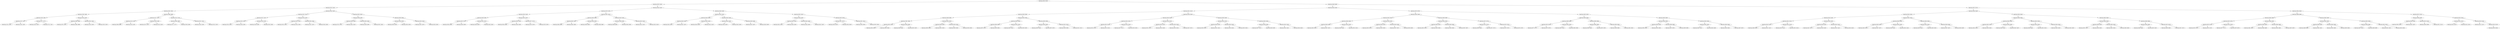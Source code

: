 digraph G{
935748350 [label="Node{data=[6923, 6923]}"]
935748350 -> 137132925
137132925 [label="Node{data=[6335, 6335]}"]
137132925 -> 143088407
143088407 [label="Node{data=[5323, 5323]}"]
143088407 -> 298189013
298189013 [label="Node{data=[3822, 3822]}"]
298189013 -> 361972097
361972097 [label="Node{data=[1838, 1838]}"]
361972097 -> 2123315165
2123315165 [label="Node{data=[1636, 1636]}"]
2123315165 -> 1281524984
1281524984 [label="Node{data=[1437, 1437]}"]
1281524984 -> 1837364489
1837364489 [label="Node{data=[1410, 1410]}"]
1281524984 -> 1645428337
1645428337 [label="Node{data=[1455, 1455]}"]
2123315165 -> 1696975921
1696975921 [label="Node{data=[1677, 1677]}"]
1696975921 -> 1035522345
1035522345 [label="Node{data=[1642, 1642]}"]
1696975921 -> 1331773482
1331773482 [label="Node{data=[1742, 1742]}"]
361972097 -> 888803073
888803073 [label="Node{data=[3236, 3236]}"]
888803073 -> 2138380779
2138380779 [label="Node{data=[2986, 2986]}"]
2138380779 -> 79675061
79675061 [label="Node{data=[2975, 2975]}"]
2138380779 -> 1092279832
1092279832 [label="Node{data=[2988, 2988]}"]
888803073 -> 637293373
637293373 [label="Node{data=[3342, 3342]}"]
637293373 -> 1922149416
1922149416 [label="Node{data=[3250, 3250]}"]
637293373 -> 195227353
195227353 [label="Node{data=[3355, 3355]}"]
298189013 -> 484379563
484379563 [label="Node{data=[4689, 4689]}"]
484379563 -> 1534973622
1534973622 [label="Node{data=[4157, 4157]}"]
1534973622 -> 619893021
619893021 [label="Node{data=[4126, 4126]}"]
619893021 -> 951727996
951727996 [label="Node{data=[4098, 4098]}"]
619893021 -> 1557979539
1557979539 [label="Node{data=[4145, 4145]}"]
1534973622 -> 1763792088
1763792088 [label="Node{data=[4198, 4198]}"]
1763792088 -> 1533610712
1533610712 [label="Node{data=[4197, 4197]}"]
1763792088 -> 847365918
847365918 [label="Node{data=[4218, 4218]}"]
484379563 -> 157968548
157968548 [label="Node{data=[5154, 5154]}"]
157968548 -> 1779333829
1779333829 [label="Node{data=[4969, 4969]}"]
1779333829 -> 2040697494
2040697494 [label="Node{data=[4717, 4717]}"]
1779333829 -> 1160188811
1160188811 [label="Node{data=[5058, 5058]}"]
157968548 -> 525499587
525499587 [label="Node{data=[5321, 5321]}"]
525499587 -> 101971390
101971390 [label="Node{data=[5320, 5320]}"]
525499587 -> 1799942600
1799942600 [label="Node{data=[5322, 5322]}"]
143088407 -> 378412129
378412129 [label="Node{data=[5642, 5642]}"]
378412129 -> 448192023
448192023 [label="Node{data=[5331, 5331]}"]
448192023 -> 51472122
51472122 [label="Node{data=[5327, 5327]}"]
51472122 -> 796594657
796594657 [label="Node{data=[5325, 5325]}"]
796594657 -> 1240497531
1240497531 [label="Node{data=[5324, 5324]}"]
796594657 -> 1696224308
1696224308 [label="Node{data=[5326, 5326]}"]
51472122 -> 1840568539
1840568539 [label="Node{data=[5329, 5329]}"]
1840568539 -> 439826581
439826581 [label="Node{data=[5328, 5328]}"]
1840568539 -> 1357284621
1357284621 [label="Node{data=[5330, 5330]}"]
448192023 -> 1735053521
1735053521 [label="Node{data=[5335, 5335]}"]
1735053521 -> 752074471
752074471 [label="Node{data=[5333, 5333]}"]
752074471 -> 260298872
260298872 [label="Node{data=[5332, 5332]}"]
752074471 -> 1806297704
1806297704 [label="Node{data=[5334, 5334]}"]
1735053521 -> 1525961620
1525961620 [label="Node{data=[5364, 5364]}"]
1525961620 -> 1801579179
1801579179 [label="Node{data=[5357, 5357]}"]
1525961620 -> 2058403751
2058403751 [label="Node{data=[5634, 5634]}"]
378412129 -> 1584328755
1584328755 [label="Node{data=[6302, 6302]}"]
1584328755 -> 645820569
645820569 [label="Node{data=[6298, 6298]}"]
645820569 -> 1110368847
1110368847 [label="Node{data=[5828, 5828]}"]
1110368847 -> 1025257514
1025257514 [label="Node{data=[5734, 5734]}"]
1110368847 -> 341483730
341483730 [label="Node{data=[5841, 5841]}"]
645820569 -> 1106632824
1106632824 [label="Node{data=[6300, 6300]}"]
1106632824 -> 1954303635
1954303635 [label="Node{data=[6299, 6299]}"]
1106632824 -> 683519318
683519318 [label="Node{data=[6301, 6301]}"]
1584328755 -> 1763759267
1763759267 [label="Node{data=[6306, 6306]}"]
1763759267 -> 121114591
121114591 [label="Node{data=[6304, 6304]}"]
121114591 -> 287752573
287752573 [label="Node{data=[6303, 6303]}"]
121114591 -> 1421089042
1421089042 [label="Node{data=[6305, 6305]}"]
1763759267 -> 996035307
996035307 [label="Node{data=[6333, 6333]}"]
996035307 -> 2086661288
2086661288 [label="Node{data=[6307, 6307]}"]
996035307 -> 1540749175
1540749175 [label="Node{data=[6334, 6334]}"]
137132925 -> 803015062
803015062 [label="Node{data=[6424, 6424]}"]
803015062 -> 1721571220
1721571220 [label="Node{data=[6379, 6379]}"]
1721571220 -> 1705282883
1705282883 [label="Node{data=[6343, 6343]}"]
1705282883 -> 289317071
289317071 [label="Node{data=[6339, 6339]}"]
289317071 -> 1449695943
1449695943 [label="Node{data=[6337, 6337]}"]
1449695943 -> 1489438249
1489438249 [label="Node{data=[6336, 6336]}"]
1449695943 -> 424167143
424167143 [label="Node{data=[6338, 6338]}"]
289317071 -> 2098509273
2098509273 [label="Node{data=[6341, 6341]}"]
2098509273 -> 1874376222
1874376222 [label="Node{data=[6340, 6340]}"]
2098509273 -> 263066510
263066510 [label="Node{data=[6342, 6342]}"]
1705282883 -> 1409946594
1409946594 [label="Node{data=[6367, 6367]}"]
1409946594 -> 216583879
216583879 [label="Node{data=[6345, 6345]}"]
216583879 -> 650809602
650809602 [label="Node{data=[6344, 6344]}"]
216583879 -> 1502073910
1502073910 [label="Node{data=[6346, 6346]}"]
1409946594 -> 1570134503
1570134503 [label="Node{data=[6377, 6377]}"]
1570134503 -> 398604900
398604900 [label="Node{data=[6376, 6376]}"]
1570134503 -> 1702030111
1702030111 [label="Node{data=[6378, 6378]}"]
1721571220 -> 45327843
45327843 [label="Node{data=[6387, 6387]}"]
45327843 -> 1829080371
1829080371 [label="Node{data=[6383, 6383]}"]
1829080371 -> 1804766189
1804766189 [label="Node{data=[6381, 6381]}"]
1804766189 -> 424325011
424325011 [label="Node{data=[6380, 6380]}"]
1804766189 -> 113872356
113872356 [label="Node{data=[6382, 6382]}"]
1829080371 -> 1206187035
1206187035 [label="Node{data=[6385, 6385]}"]
1206187035 -> 945214185
945214185 [label="Node{data=[6384, 6384]}"]
1206187035 -> 1949094983
1949094983 [label="Node{data=[6386, 6386]}"]
45327843 -> 1052823947
1052823947 [label="Node{data=[6420, 6420]}"]
1052823947 -> 1592049252
1592049252 [label="Node{data=[6389, 6389]}"]
1592049252 -> 1353445067
1353445067 [label="Node{data=[6388, 6388]}"]
1592049252 -> 1110939253
1110939253 [label="Node{data=[6394, 6394]}"]
1052823947 -> 2051230513
2051230513 [label="Node{data=[6422, 6422]}"]
2051230513 -> 19914115
19914115 [label="Node{data=[6421, 6421]}"]
2051230513 -> 243115739
243115739 [label="Node{data=[6423, 6423]}"]
803015062 -> 1887903071
1887903071 [label="Node{data=[6440, 6440]}"]
1887903071 -> 276679357
276679357 [label="Node{data=[6432, 6432]}"]
276679357 -> 1866587892
1866587892 [label="Node{data=[6428, 6428]}"]
1866587892 -> 216655545
216655545 [label="Node{data=[6426, 6426]}"]
216655545 -> 1154252702
1154252702 [label="Node{data=[6425, 6425]}"]
216655545 -> 983199128
983199128 [label="Node{data=[6427, 6427]}"]
1866587892 -> 1531818561
1531818561 [label="Node{data=[6430, 6430]}"]
1531818561 -> 408050623
408050623 [label="Node{data=[6429, 6429]}"]
1531818561 -> 1069934500
1069934500 [label="Node{data=[6431, 6431]}"]
276679357 -> 1448782697
1448782697 [label="Node{data=[6436, 6436]}"]
1448782697 -> 1614009433
1614009433 [label="Node{data=[6434, 6434]}"]
1614009433 -> 1781986371
1781986371 [label="Node{data=[6433, 6433]}"]
1614009433 -> 2053035622
2053035622 [label="Node{data=[6435, 6435]}"]
1448782697 -> 2036087719
2036087719 [label="Node{data=[6438, 6438]}"]
2036087719 -> 120830409
120830409 [label="Node{data=[6437, 6437]}"]
2036087719 -> 1526387072
1526387072 [label="Node{data=[6439, 6439]}"]
1887903071 -> 1453048159
1453048159 [label="Node{data=[6915, 6915]}"]
1453048159 -> 1317161256
1317161256 [label="Node{data=[6444, 6444]}"]
1317161256 -> 1415929024
1415929024 [label="Node{data=[6442, 6442]}"]
1415929024 -> 1478484253
1478484253 [label="Node{data=[6441, 6441]}"]
1415929024 -> 1342591608
1342591608 [label="Node{data=[6443, 6443]}"]
1317161256 -> 202480217
202480217 [label="Node{data=[6446, 6446]}"]
202480217 -> 1919702087
1919702087 [label="Node{data=[6445, 6445]}"]
202480217 -> 1432110110
1432110110 [label="Node{data=[6447, 6447]}"]
1453048159 -> 933972319
933972319 [label="Node{data=[6919, 6919]}"]
933972319 -> 929619617
929619617 [label="Node{data=[6917, 6917]}"]
929619617 -> 666270311
666270311 [label="Node{data=[6916, 6916]}"]
929619617 -> 276674107
276674107 [label="Node{data=[6918, 6918]}"]
933972319 -> 2113008858
2113008858 [label="Node{data=[6921, 6921]}"]
2113008858 -> 203268115
203268115 [label="Node{data=[6920, 6920]}"]
2113008858 -> 418158261
418158261 [label="Node{data=[6922, 6922]}"]
935748350 -> 1700607997
1700607997 [label="Node{data=[8408, 8408]}"]
1700607997 -> 393758888
393758888 [label="Node{data=[8344, 8344]}"]
393758888 -> 1980002156
1980002156 [label="Node{data=[8312, 8312]}"]
1980002156 -> 169936423
169936423 [label="Node{data=[8296, 8296]}"]
169936423 -> 105855553
105855553 [label="Node{data=[8288, 8288]}"]
105855553 -> 1403461416
1403461416 [label="Node{data=[7866, 7866]}"]
1403461416 -> 109929791
109929791 [label="Node{data=[6925, 6925]}"]
109929791 -> 77548535
77548535 [label="Node{data=[6924, 6924]}"]
109929791 -> 2080236567
2080236567 [label="Node{data=[6926, 6926]}"]
1403461416 -> 281606687
281606687 [label="Node{data=[8286, 8286]}"]
281606687 -> 2097271204
2097271204 [label="Node{data=[8285, 8285]}"]
281606687 -> 54525184
54525184 [label="Node{data=[8287, 8287]}"]
105855553 -> 402029612
402029612 [label="Node{data=[8292, 8292]}"]
402029612 -> 1077503183
1077503183 [label="Node{data=[8290, 8290]}"]
1077503183 -> 860225949
860225949 [label="Node{data=[8289, 8289]}"]
1077503183 -> 1332555016
1332555016 [label="Node{data=[8291, 8291]}"]
402029612 -> 1809727445
1809727445 [label="Node{data=[8294, 8294]}"]
1809727445 -> 1623863677
1623863677 [label="Node{data=[8293, 8293]}"]
1809727445 -> 1669570064
1669570064 [label="Node{data=[8295, 8295]}"]
169936423 -> 1159789061
1159789061 [label="Node{data=[8304, 8304]}"]
1159789061 -> 1603950051
1603950051 [label="Node{data=[8300, 8300]}"]
1603950051 -> 1860880052
1860880052 [label="Node{data=[8298, 8298]}"]
1860880052 -> 300328551
300328551 [label="Node{data=[8297, 8297]}"]
1860880052 -> 1406437004
1406437004 [label="Node{data=[8299, 8299]}"]
1603950051 -> 1584194648
1584194648 [label="Node{data=[8302, 8302]}"]
1584194648 -> 1720407623
1720407623 [label="Node{data=[8301, 8301]}"]
1584194648 -> 1115296111
1115296111 [label="Node{data=[8303, 8303]}"]
1159789061 -> 904732490
904732490 [label="Node{data=[8308, 8308]}"]
904732490 -> 211448715
211448715 [label="Node{data=[8306, 8306]}"]
211448715 -> 815736113
815736113 [label="Node{data=[8305, 8305]}"]
211448715 -> 586988324
586988324 [label="Node{data=[8307, 8307]}"]
904732490 -> 2142697342
2142697342 [label="Node{data=[8310, 8310]}"]
2142697342 -> 544195880
544195880 [label="Node{data=[8309, 8309]}"]
2142697342 -> 1762712249
1762712249 [label="Node{data=[8311, 8311]}"]
1980002156 -> 779254052
779254052 [label="Node{data=[8328, 8328]}"]
779254052 -> 1714906771
1714906771 [label="Node{data=[8320, 8320]}"]
1714906771 -> 942651896
942651896 [label="Node{data=[8316, 8316]}"]
942651896 -> 1468365142
1468365142 [label="Node{data=[8314, 8314]}"]
1468365142 -> 1778614747
1778614747 [label="Node{data=[8313, 8313]}"]
1468365142 -> 928866806
928866806 [label="Node{data=[8315, 8315]}"]
942651896 -> 1920528028
1920528028 [label="Node{data=[8318, 8318]}"]
1920528028 -> 248211020
248211020 [label="Node{data=[8317, 8317]}"]
1920528028 -> 2016420631
2016420631 [label="Node{data=[8319, 8319]}"]
1714906771 -> 608087862
608087862 [label="Node{data=[8324, 8324]}"]
608087862 -> 294103331
294103331 [label="Node{data=[8322, 8322]}"]
294103331 -> 1152074841
1152074841 [label="Node{data=[8321, 8321]}"]
294103331 -> 1031470912
1031470912 [label="Node{data=[8323, 8323]}"]
608087862 -> 1827451078
1827451078 [label="Node{data=[8326, 8326]}"]
1827451078 -> 1083097801
1083097801 [label="Node{data=[8325, 8325]}"]
1827451078 -> 1578753805
1578753805 [label="Node{data=[8327, 8327]}"]
779254052 -> 888388465
888388465 [label="Node{data=[8336, 8336]}"]
888388465 -> 1032865705
1032865705 [label="Node{data=[8332, 8332]}"]
1032865705 -> 197018200
197018200 [label="Node{data=[8330, 8330]}"]
197018200 -> 458167701
458167701 [label="Node{data=[8329, 8329]}"]
197018200 -> 843976126
843976126 [label="Node{data=[8331, 8331]}"]
1032865705 -> 232565073
232565073 [label="Node{data=[8334, 8334]}"]
232565073 -> 1955169840
1955169840 [label="Node{data=[8333, 8333]}"]
232565073 -> 386516617
386516617 [label="Node{data=[8335, 8335]}"]
888388465 -> 1432881707
1432881707 [label="Node{data=[8340, 8340]}"]
1432881707 -> 1024894966
1024894966 [label="Node{data=[8338, 8338]}"]
1024894966 -> 85335650
85335650 [label="Node{data=[8337, 8337]}"]
1024894966 -> 1559412167
1559412167 [label="Node{data=[8339, 8339]}"]
1432881707 -> 1230953760
1230953760 [label="Node{data=[8342, 8342]}"]
1230953760 -> 1107294954
1107294954 [label="Node{data=[8341, 8341]}"]
1230953760 -> 1949243833
1949243833 [label="Node{data=[8343, 8343]}"]
393758888 -> 1039830654
1039830654 [label="Node{data=[8376, 8376]}"]
1039830654 -> 41087804
41087804 [label="Node{data=[8360, 8360]}"]
41087804 -> 1021600050
1021600050 [label="Node{data=[8352, 8352]}"]
1021600050 -> 805983686
805983686 [label="Node{data=[8348, 8348]}"]
805983686 -> 1508549831
1508549831 [label="Node{data=[8346, 8346]}"]
1508549831 -> 1276401621
1276401621 [label="Node{data=[8345, 8345]}"]
1508549831 -> 1407599252
1407599252 [label="Node{data=[8347, 8347]}"]
805983686 -> 824215883
824215883 [label="Node{data=[8350, 8350]}"]
824215883 -> 1038147380
1038147380 [label="Node{data=[8349, 8349]}"]
824215883 -> 1403293090
1403293090 [label="Node{data=[8351, 8351]}"]
1021600050 -> 842500000
842500000 [label="Node{data=[8356, 8356]}"]
842500000 -> 124267132
124267132 [label="Node{data=[8354, 8354]}"]
124267132 -> 1011506394
1011506394 [label="Node{data=[8353, 8353]}"]
124267132 -> 1265901420
1265901420 [label="Node{data=[8355, 8355]}"]
842500000 -> 1165007653
1165007653 [label="Node{data=[8358, 8358]}"]
1165007653 -> 59597373
59597373 [label="Node{data=[8357, 8357]}"]
1165007653 -> 1842303514
1842303514 [label="Node{data=[8359, 8359]}"]
41087804 -> 111914928
111914928 [label="Node{data=[8368, 8368]}"]
111914928 -> 1204004339
1204004339 [label="Node{data=[8364, 8364]}"]
1204004339 -> 800570300
800570300 [label="Node{data=[8362, 8362]}"]
800570300 -> 956265426
956265426 [label="Node{data=[8361, 8361]}"]
800570300 -> 1676844370
1676844370 [label="Node{data=[8363, 8363]}"]
1204004339 -> 960774370
960774370 [label="Node{data=[8366, 8366]}"]
960774370 -> 725382701
725382701 [label="Node{data=[8365, 8365]}"]
960774370 -> 1746858363
1746858363 [label="Node{data=[8367, 8367]}"]
111914928 -> 535947559
535947559 [label="Node{data=[8372, 8372]}"]
535947559 -> 78244203
78244203 [label="Node{data=[8370, 8370]}"]
78244203 -> 1290562253
1290562253 [label="Node{data=[8369, 8369]}"]
78244203 -> 1407639298
1407639298 [label="Node{data=[8371, 8371]}"]
535947559 -> 1129229448
1129229448 [label="Node{data=[8374, 8374]}"]
1129229448 -> 141027131
141027131 [label="Node{data=[8373, 8373]}"]
1129229448 -> 670195448
670195448 [label="Node{data=[8375, 8375]}"]
1039830654 -> 1107921867
1107921867 [label="Node{data=[8392, 8392]}"]
1107921867 -> 1955943918
1955943918 [label="Node{data=[8384, 8384]}"]
1955943918 -> 1140603512
1140603512 [label="Node{data=[8380, 8380]}"]
1140603512 -> 1984735585
1984735585 [label="Node{data=[8378, 8378]}"]
1984735585 -> 2023044016
2023044016 [label="Node{data=[8377, 8377]}"]
1984735585 -> 644948841
644948841 [label="Node{data=[8379, 8379]}"]
1140603512 -> 83681829
83681829 [label="Node{data=[8382, 8382]}"]
83681829 -> 392709242
392709242 [label="Node{data=[8381, 8381]}"]
83681829 -> 1186065812
1186065812 [label="Node{data=[8383, 8383]}"]
1955943918 -> 1777656896
1777656896 [label="Node{data=[8388, 8388]}"]
1777656896 -> 184209041
184209041 [label="Node{data=[8386, 8386]}"]
184209041 -> 1600389152
1600389152 [label="Node{data=[8385, 8385]}"]
184209041 -> 376478485
376478485 [label="Node{data=[8387, 8387]}"]
1777656896 -> 1483258751
1483258751 [label="Node{data=[8390, 8390]}"]
1483258751 -> 79329445
79329445 [label="Node{data=[8389, 8389]}"]
1483258751 -> 2074090770
2074090770 [label="Node{data=[8391, 8391]}"]
1107921867 -> 1763346752
1763346752 [label="Node{data=[8400, 8400]}"]
1763346752 -> 1957983327
1957983327 [label="Node{data=[8396, 8396]}"]
1957983327 -> 589059388
589059388 [label="Node{data=[8394, 8394]}"]
589059388 -> 1479509184
1479509184 [label="Node{data=[8393, 8393]}"]
589059388 -> 1707230732
1707230732 [label="Node{data=[8395, 8395]}"]
1957983327 -> 839110759
839110759 [label="Node{data=[8398, 8398]}"]
839110759 -> 1945618094
1945618094 [label="Node{data=[8397, 8397]}"]
839110759 -> 1465537940
1465537940 [label="Node{data=[8399, 8399]}"]
1763346752 -> 551521109
551521109 [label="Node{data=[8404, 8404]}"]
551521109 -> 217311169
217311169 [label="Node{data=[8402, 8402]}"]
217311169 -> 1098678855
1098678855 [label="Node{data=[8401, 8401]}"]
217311169 -> 1141872905
1141872905 [label="Node{data=[8403, 8403]}"]
551521109 -> 408303614
408303614 [label="Node{data=[8406, 8406]}"]
408303614 -> 193464026
193464026 [label="Node{data=[8405, 8405]}"]
408303614 -> 784581462
784581462 [label="Node{data=[8407, 8407]}"]
1700607997 -> 373080150
373080150 [label="Node{data=[8472, 8472]}"]
373080150 -> 1073544360
1073544360 [label="Node{data=[8440, 8440]}"]
1073544360 -> 1955169115
1955169115 [label="Node{data=[8424, 8424]}"]
1955169115 -> 1155540975
1155540975 [label="Node{data=[8416, 8416]}"]
1155540975 -> 883847509
883847509 [label="Node{data=[8412, 8412]}"]
883847509 -> 1827652308
1827652308 [label="Node{data=[8410, 8410]}"]
1827652308 -> 1413748553
1413748553 [label="Node{data=[8409, 8409]}"]
1827652308 -> 291409265
291409265 [label="Node{data=[8411, 8411]}"]
883847509 -> 1455256278
1455256278 [label="Node{data=[8414, 8414]}"]
1455256278 -> 1154937783
1154937783 [label="Node{data=[8413, 8413]}"]
1455256278 -> 819747387
819747387 [label="Node{data=[8415, 8415]}"]
1155540975 -> 1426881620
1426881620 [label="Node{data=[8420, 8420]}"]
1426881620 -> 1746575329
1746575329 [label="Node{data=[8418, 8418]}"]
1746575329 -> 463639070
463639070 [label="Node{data=[8417, 8417]}"]
1746575329 -> 1241321171
1241321171 [label="Node{data=[8419, 8419]}"]
1426881620 -> 2133140836
2133140836 [label="Node{data=[8422, 8422]}"]
2133140836 -> 1132218614
1132218614 [label="Node{data=[8421, 8421]}"]
2133140836 -> 1287721189
1287721189 [label="Node{data=[8423, 8423]}"]
1955169115 -> 1835734072
1835734072 [label="Node{data=[8432, 8432]}"]
1835734072 -> 1001587444
1001587444 [label="Node{data=[8428, 8428]}"]
1001587444 -> 438945420
438945420 [label="Node{data=[8426, 8426]}"]
438945420 -> 1588308756
1588308756 [label="Node{data=[8425, 8425]}"]
438945420 -> 1809104429
1809104429 [label="Node{data=[8427, 8427]}"]
1001587444 -> 1221829889
1221829889 [label="Node{data=[8430, 8430]}"]
1221829889 -> 471471921
471471921 [label="Node{data=[8429, 8429]}"]
1221829889 -> 535493805
535493805 [label="Node{data=[8431, 8431]}"]
1835734072 -> 1367415979
1367415979 [label="Node{data=[8436, 8436]}"]
1367415979 -> 78598199
78598199 [label="Node{data=[8434, 8434]}"]
78598199 -> 1212181516
1212181516 [label="Node{data=[8433, 8433]}"]
78598199 -> 8912445
8912445 [label="Node{data=[8435, 8435]}"]
1367415979 -> 1497026242
1497026242 [label="Node{data=[8438, 8438]}"]
1497026242 -> 661259066
661259066 [label="Node{data=[8437, 8437]}"]
1497026242 -> 1812016087
1812016087 [label="Node{data=[8439, 8439]}"]
1073544360 -> 1405634172
1405634172 [label="Node{data=[8456, 8456]}"]
1405634172 -> 1544277529
1544277529 [label="Node{data=[8448, 8448]}"]
1544277529 -> 722429297
722429297 [label="Node{data=[8444, 8444]}"]
722429297 -> 1312140372
1312140372 [label="Node{data=[8442, 8442]}"]
1312140372 -> 1600125000
1600125000 [label="Node{data=[8441, 8441]}"]
1312140372 -> 1562812092
1562812092 [label="Node{data=[8443, 8443]}"]
722429297 -> 223497348
223497348 [label="Node{data=[8446, 8446]}"]
223497348 -> 1860568694
1860568694 [label="Node{data=[8445, 8445]}"]
223497348 -> 1314598490
1314598490 [label="Node{data=[8447, 8447]}"]
1544277529 -> 660703827
660703827 [label="Node{data=[8452, 8452]}"]
660703827 -> 944292951
944292951 [label="Node{data=[8450, 8450]}"]
944292951 -> 1724100766
1724100766 [label="Node{data=[8449, 8449]}"]
944292951 -> 1904049122
1904049122 [label="Node{data=[8451, 8451]}"]
660703827 -> 1524978828
1524978828 [label="Node{data=[8454, 8454]}"]
1524978828 -> 611408379
611408379 [label="Node{data=[8453, 8453]}"]
1524978828 -> 1607293611
1607293611 [label="Node{data=[8455, 8455]}"]
1405634172 -> 1173719259
1173719259 [label="Node{data=[8464, 8464]}"]
1173719259 -> 893711837
893711837 [label="Node{data=[8460, 8460]}"]
893711837 -> 458546191
458546191 [label="Node{data=[8458, 8458]}"]
458546191 -> 788121036
788121036 [label="Node{data=[8457, 8457]}"]
458546191 -> 1201877912
1201877912 [label="Node{data=[8459, 8459]}"]
893711837 -> 1440468140
1440468140 [label="Node{data=[8462, 8462]}"]
1440468140 -> 1758643900
1758643900 [label="Node{data=[8461, 8461]}"]
1440468140 -> 140884431
140884431 [label="Node{data=[8463, 8463]}"]
1173719259 -> 1443132584
1443132584 [label="Node{data=[8468, 8468]}"]
1443132584 -> 1571908712
1571908712 [label="Node{data=[8466, 8466]}"]
1571908712 -> 598255172
598255172 [label="Node{data=[8465, 8465]}"]
1571908712 -> 103209023
103209023 [label="Node{data=[8467, 8467]}"]
1443132584 -> 1945263463
1945263463 [label="Node{data=[8470, 8470]}"]
1945263463 -> 636927325
636927325 [label="Node{data=[8469, 8469]}"]
1945263463 -> 1133159713
1133159713 [label="Node{data=[8471, 8471]}"]
373080150 -> 1943894607
1943894607 [label="Node{data=[8504, 8504]}"]
1943894607 -> 312805430
312805430 [label="Node{data=[8488, 8488]}"]
312805430 -> 36258666
36258666 [label="Node{data=[8480, 8480]}"]
36258666 -> 337403299
337403299 [label="Node{data=[8476, 8476]}"]
337403299 -> 210457197
210457197 [label="Node{data=[8474, 8474]}"]
210457197 -> 911548274
911548274 [label="Node{data=[8473, 8473]}"]
210457197 -> 2125408449
2125408449 [label="Node{data=[8475, 8475]}"]
337403299 -> 145265650
145265650 [label="Node{data=[8478, 8478]}"]
145265650 -> 1583784112
1583784112 [label="Node{data=[8477, 8477]}"]
145265650 -> 1087801985
1087801985 [label="Node{data=[8479, 8479]}"]
36258666 -> 1194871674
1194871674 [label="Node{data=[8484, 8484]}"]
1194871674 -> 197359468
197359468 [label="Node{data=[8482, 8482]}"]
197359468 -> 1623926148
1623926148 [label="Node{data=[8481, 8481]}"]
197359468 -> 347945374
347945374 [label="Node{data=[8483, 8483]}"]
1194871674 -> 291226600
291226600 [label="Node{data=[8486, 8486]}"]
291226600 -> 28556984
28556984 [label="Node{data=[8485, 8485]}"]
291226600 -> 955079695
955079695 [label="Node{data=[8487, 8487]}"]
312805430 -> 1164047173
1164047173 [label="Node{data=[8496, 8496]}"]
1164047173 -> 174734466
174734466 [label="Node{data=[8492, 8492]}"]
174734466 -> 380634377
380634377 [label="Node{data=[8490, 8490]}"]
380634377 -> 1148141300
1148141300 [label="Node{data=[8489, 8489]}"]
380634377 -> 249435879
249435879 [label="Node{data=[8491, 8491]}"]
174734466 -> 1426830738
1426830738 [label="Node{data=[8494, 8494]}"]
1426830738 -> 1132817015
1132817015 [label="Node{data=[8493, 8493]}"]
1426830738 -> 2116052077
2116052077 [label="Node{data=[8495, 8495]}"]
1164047173 -> 12004448
12004448 [label="Node{data=[8500, 8500]}"]
12004448 -> 135839425
135839425 [label="Node{data=[8498, 8498]}"]
135839425 -> 1621535591
1621535591 [label="Node{data=[8497, 8497]}"]
135839425 -> 500742162
500742162 [label="Node{data=[8499, 8499]}"]
12004448 -> 607474661
607474661 [label="Node{data=[8502, 8502]}"]
607474661 -> 1771446036
1771446036 [label="Node{data=[8501, 8501]}"]
607474661 -> 1019112658
1019112658 [label="Node{data=[8503, 8503]}"]
1943894607 -> 1694391167
1694391167 [label="Node{data=[8512, 8512]}"]
1694391167 -> 1784317566
1784317566 [label="Node{data=[8508, 8508]}"]
1784317566 -> 862804638
862804638 [label="Node{data=[8506, 8506]}"]
862804638 -> 2088401117
2088401117 [label="Node{data=[8505, 8505]}"]
862804638 -> 1791615374
1791615374 [label="Node{data=[8507, 8507]}"]
1784317566 -> 1411314655
1411314655 [label="Node{data=[8510, 8510]}"]
1411314655 -> 234814056
234814056 [label="Node{data=[8509, 8509]}"]
1411314655 -> 577619866
577619866 [label="Node{data=[8511, 8511]}"]
1694391167 -> 126715848
126715848 [label="Node{data=[8516, 8516]}"]
126715848 -> 607001837
607001837 [label="Node{data=[8514, 8514]}"]
607001837 -> 1585029050
1585029050 [label="Node{data=[8513, 8513]}"]
607001837 -> 316982008
316982008 [label="Node{data=[8515, 8515]}"]
126715848 -> 2042410155
2042410155 [label="Node{data=[8518, 8518]}"]
2042410155 -> 765531653
765531653 [label="Node{data=[8517, 8517]}"]
2042410155 -> 1060624452
1060624452 [label="Node{data=[8519, 8519]}"]
1060624452 -> 200289880
200289880 [label="Node{data=[8520, 8520]}"]
}